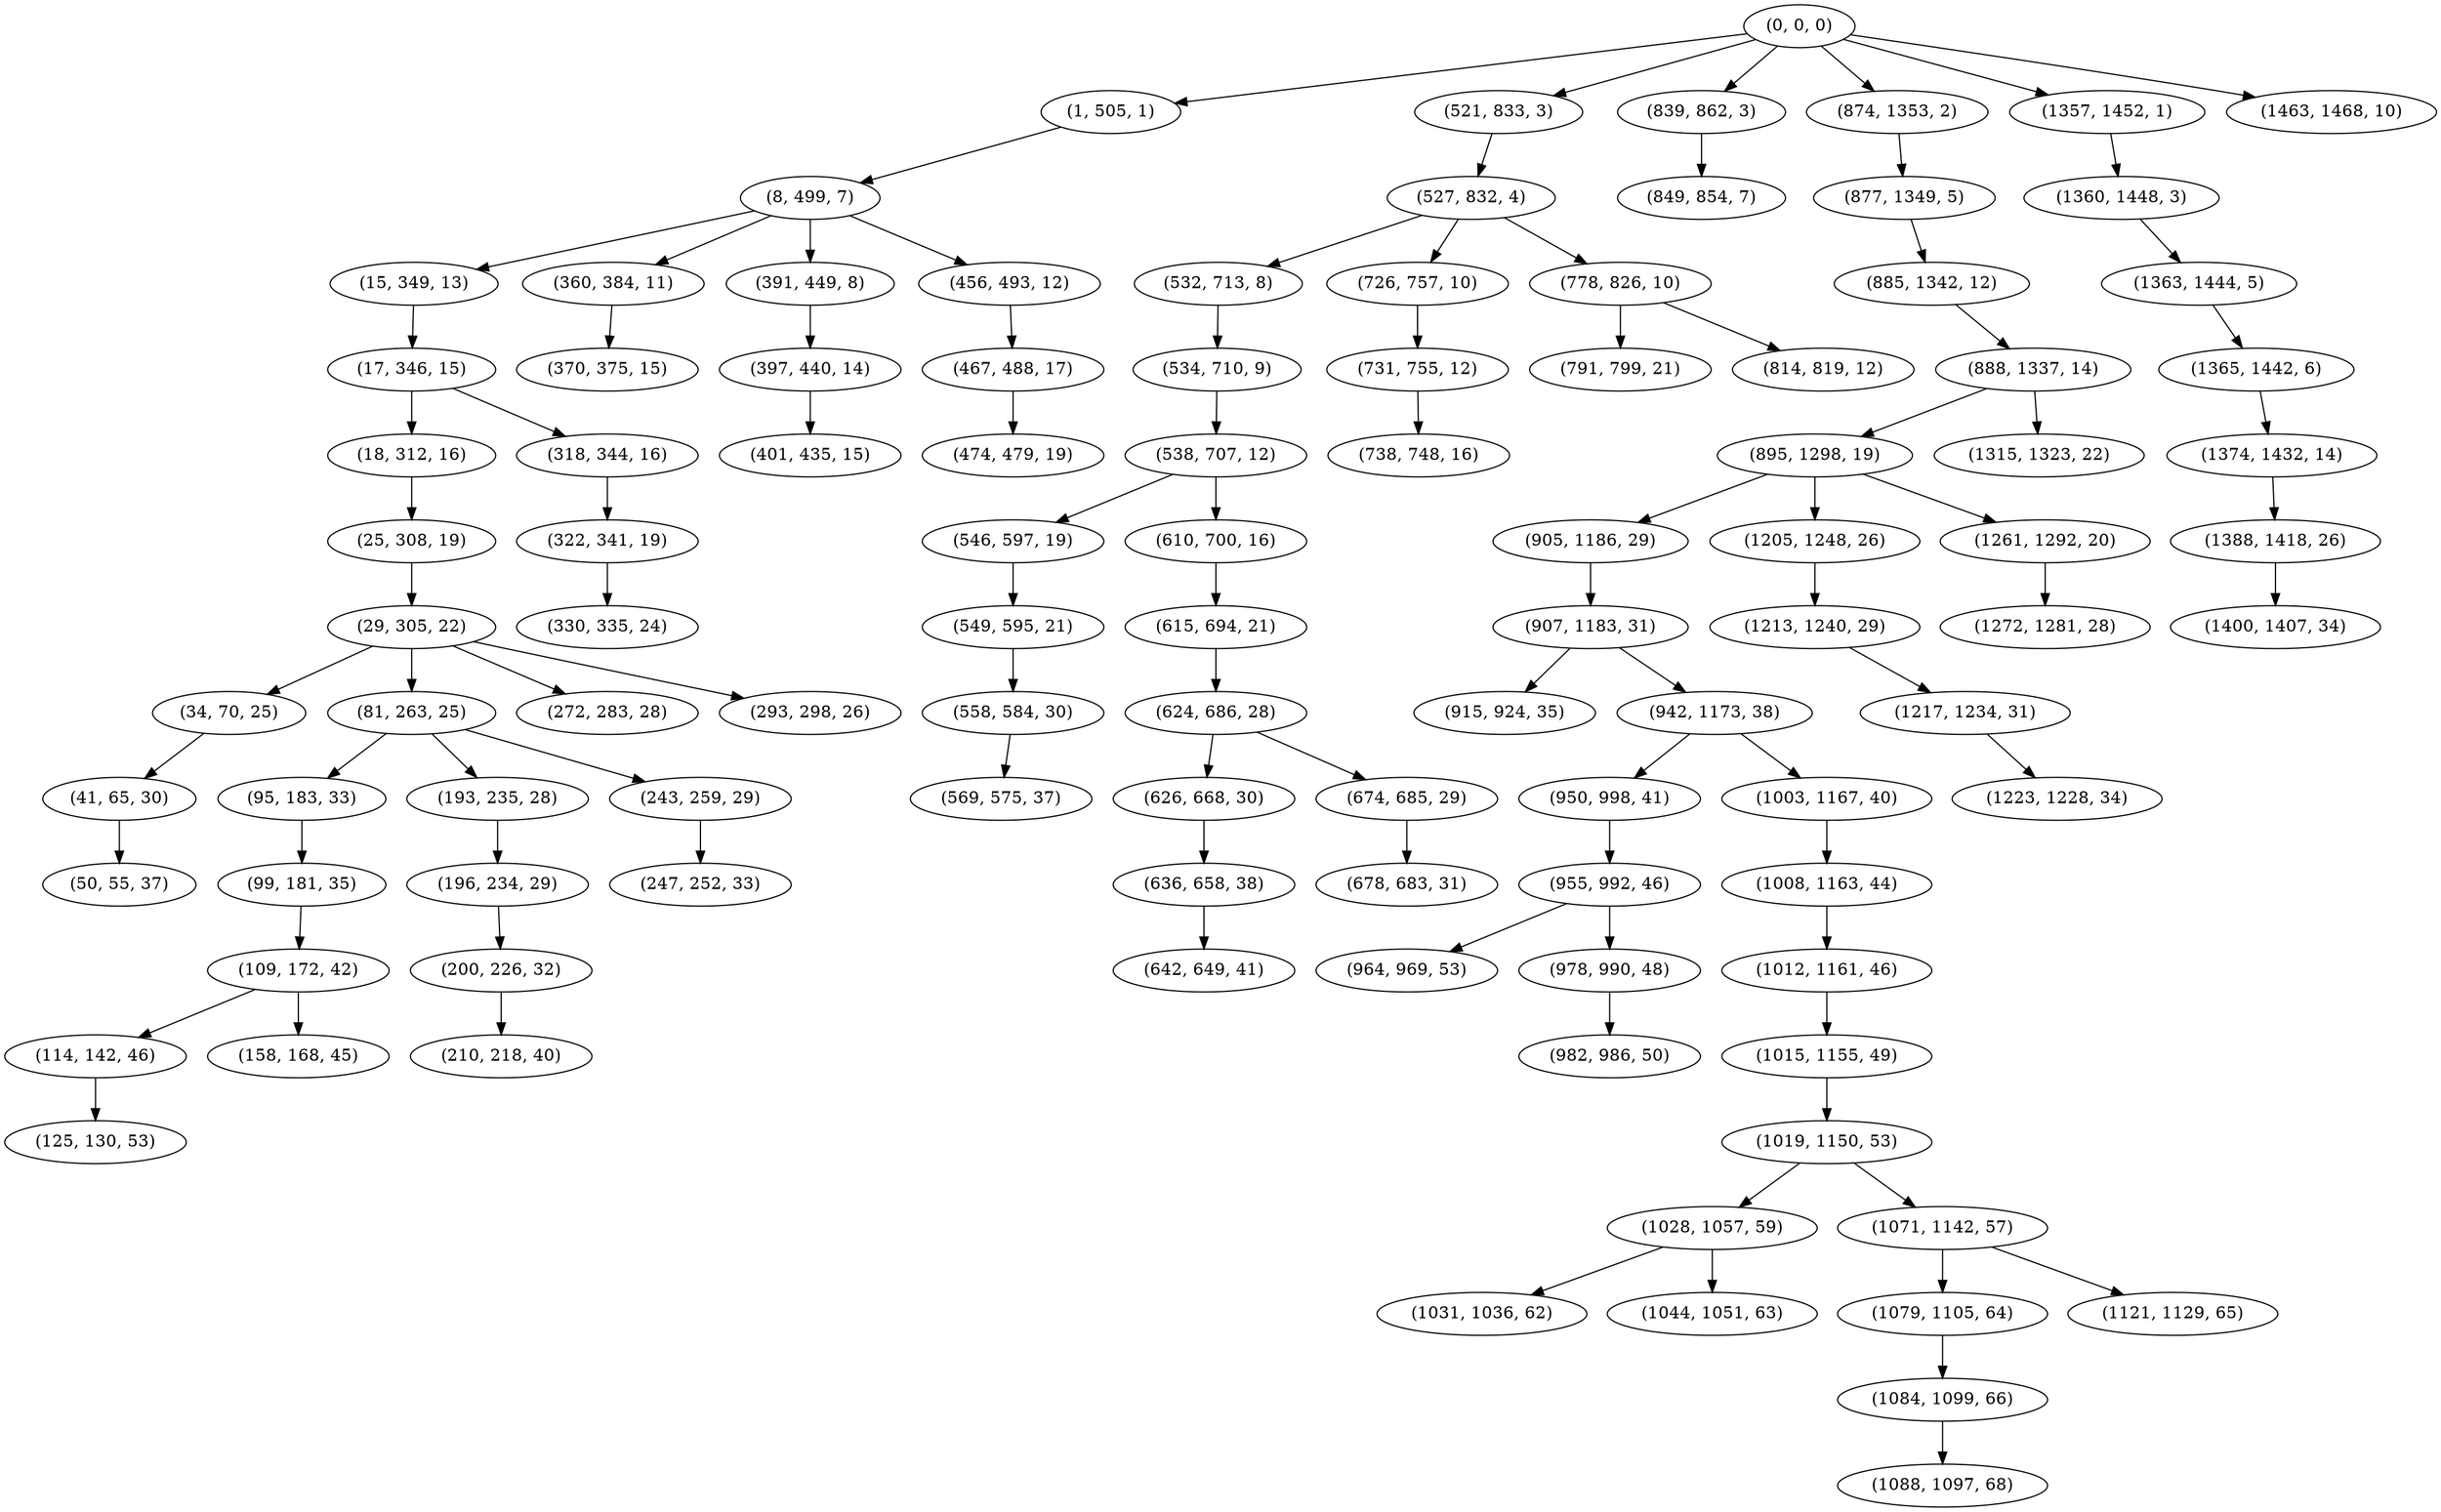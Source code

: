digraph tree {
    "(0, 0, 0)";
    "(1, 505, 1)";
    "(8, 499, 7)";
    "(15, 349, 13)";
    "(17, 346, 15)";
    "(18, 312, 16)";
    "(25, 308, 19)";
    "(29, 305, 22)";
    "(34, 70, 25)";
    "(41, 65, 30)";
    "(50, 55, 37)";
    "(81, 263, 25)";
    "(95, 183, 33)";
    "(99, 181, 35)";
    "(109, 172, 42)";
    "(114, 142, 46)";
    "(125, 130, 53)";
    "(158, 168, 45)";
    "(193, 235, 28)";
    "(196, 234, 29)";
    "(200, 226, 32)";
    "(210, 218, 40)";
    "(243, 259, 29)";
    "(247, 252, 33)";
    "(272, 283, 28)";
    "(293, 298, 26)";
    "(318, 344, 16)";
    "(322, 341, 19)";
    "(330, 335, 24)";
    "(360, 384, 11)";
    "(370, 375, 15)";
    "(391, 449, 8)";
    "(397, 440, 14)";
    "(401, 435, 15)";
    "(456, 493, 12)";
    "(467, 488, 17)";
    "(474, 479, 19)";
    "(521, 833, 3)";
    "(527, 832, 4)";
    "(532, 713, 8)";
    "(534, 710, 9)";
    "(538, 707, 12)";
    "(546, 597, 19)";
    "(549, 595, 21)";
    "(558, 584, 30)";
    "(569, 575, 37)";
    "(610, 700, 16)";
    "(615, 694, 21)";
    "(624, 686, 28)";
    "(626, 668, 30)";
    "(636, 658, 38)";
    "(642, 649, 41)";
    "(674, 685, 29)";
    "(678, 683, 31)";
    "(726, 757, 10)";
    "(731, 755, 12)";
    "(738, 748, 16)";
    "(778, 826, 10)";
    "(791, 799, 21)";
    "(814, 819, 12)";
    "(839, 862, 3)";
    "(849, 854, 7)";
    "(874, 1353, 2)";
    "(877, 1349, 5)";
    "(885, 1342, 12)";
    "(888, 1337, 14)";
    "(895, 1298, 19)";
    "(905, 1186, 29)";
    "(907, 1183, 31)";
    "(915, 924, 35)";
    "(942, 1173, 38)";
    "(950, 998, 41)";
    "(955, 992, 46)";
    "(964, 969, 53)";
    "(978, 990, 48)";
    "(982, 986, 50)";
    "(1003, 1167, 40)";
    "(1008, 1163, 44)";
    "(1012, 1161, 46)";
    "(1015, 1155, 49)";
    "(1019, 1150, 53)";
    "(1028, 1057, 59)";
    "(1031, 1036, 62)";
    "(1044, 1051, 63)";
    "(1071, 1142, 57)";
    "(1079, 1105, 64)";
    "(1084, 1099, 66)";
    "(1088, 1097, 68)";
    "(1121, 1129, 65)";
    "(1205, 1248, 26)";
    "(1213, 1240, 29)";
    "(1217, 1234, 31)";
    "(1223, 1228, 34)";
    "(1261, 1292, 20)";
    "(1272, 1281, 28)";
    "(1315, 1323, 22)";
    "(1357, 1452, 1)";
    "(1360, 1448, 3)";
    "(1363, 1444, 5)";
    "(1365, 1442, 6)";
    "(1374, 1432, 14)";
    "(1388, 1418, 26)";
    "(1400, 1407, 34)";
    "(1463, 1468, 10)";
    "(0, 0, 0)" -> "(1, 505, 1)";
    "(0, 0, 0)" -> "(521, 833, 3)";
    "(0, 0, 0)" -> "(839, 862, 3)";
    "(0, 0, 0)" -> "(874, 1353, 2)";
    "(0, 0, 0)" -> "(1357, 1452, 1)";
    "(0, 0, 0)" -> "(1463, 1468, 10)";
    "(1, 505, 1)" -> "(8, 499, 7)";
    "(8, 499, 7)" -> "(15, 349, 13)";
    "(8, 499, 7)" -> "(360, 384, 11)";
    "(8, 499, 7)" -> "(391, 449, 8)";
    "(8, 499, 7)" -> "(456, 493, 12)";
    "(15, 349, 13)" -> "(17, 346, 15)";
    "(17, 346, 15)" -> "(18, 312, 16)";
    "(17, 346, 15)" -> "(318, 344, 16)";
    "(18, 312, 16)" -> "(25, 308, 19)";
    "(25, 308, 19)" -> "(29, 305, 22)";
    "(29, 305, 22)" -> "(34, 70, 25)";
    "(29, 305, 22)" -> "(81, 263, 25)";
    "(29, 305, 22)" -> "(272, 283, 28)";
    "(29, 305, 22)" -> "(293, 298, 26)";
    "(34, 70, 25)" -> "(41, 65, 30)";
    "(41, 65, 30)" -> "(50, 55, 37)";
    "(81, 263, 25)" -> "(95, 183, 33)";
    "(81, 263, 25)" -> "(193, 235, 28)";
    "(81, 263, 25)" -> "(243, 259, 29)";
    "(95, 183, 33)" -> "(99, 181, 35)";
    "(99, 181, 35)" -> "(109, 172, 42)";
    "(109, 172, 42)" -> "(114, 142, 46)";
    "(109, 172, 42)" -> "(158, 168, 45)";
    "(114, 142, 46)" -> "(125, 130, 53)";
    "(193, 235, 28)" -> "(196, 234, 29)";
    "(196, 234, 29)" -> "(200, 226, 32)";
    "(200, 226, 32)" -> "(210, 218, 40)";
    "(243, 259, 29)" -> "(247, 252, 33)";
    "(318, 344, 16)" -> "(322, 341, 19)";
    "(322, 341, 19)" -> "(330, 335, 24)";
    "(360, 384, 11)" -> "(370, 375, 15)";
    "(391, 449, 8)" -> "(397, 440, 14)";
    "(397, 440, 14)" -> "(401, 435, 15)";
    "(456, 493, 12)" -> "(467, 488, 17)";
    "(467, 488, 17)" -> "(474, 479, 19)";
    "(521, 833, 3)" -> "(527, 832, 4)";
    "(527, 832, 4)" -> "(532, 713, 8)";
    "(527, 832, 4)" -> "(726, 757, 10)";
    "(527, 832, 4)" -> "(778, 826, 10)";
    "(532, 713, 8)" -> "(534, 710, 9)";
    "(534, 710, 9)" -> "(538, 707, 12)";
    "(538, 707, 12)" -> "(546, 597, 19)";
    "(538, 707, 12)" -> "(610, 700, 16)";
    "(546, 597, 19)" -> "(549, 595, 21)";
    "(549, 595, 21)" -> "(558, 584, 30)";
    "(558, 584, 30)" -> "(569, 575, 37)";
    "(610, 700, 16)" -> "(615, 694, 21)";
    "(615, 694, 21)" -> "(624, 686, 28)";
    "(624, 686, 28)" -> "(626, 668, 30)";
    "(624, 686, 28)" -> "(674, 685, 29)";
    "(626, 668, 30)" -> "(636, 658, 38)";
    "(636, 658, 38)" -> "(642, 649, 41)";
    "(674, 685, 29)" -> "(678, 683, 31)";
    "(726, 757, 10)" -> "(731, 755, 12)";
    "(731, 755, 12)" -> "(738, 748, 16)";
    "(778, 826, 10)" -> "(791, 799, 21)";
    "(778, 826, 10)" -> "(814, 819, 12)";
    "(839, 862, 3)" -> "(849, 854, 7)";
    "(874, 1353, 2)" -> "(877, 1349, 5)";
    "(877, 1349, 5)" -> "(885, 1342, 12)";
    "(885, 1342, 12)" -> "(888, 1337, 14)";
    "(888, 1337, 14)" -> "(895, 1298, 19)";
    "(888, 1337, 14)" -> "(1315, 1323, 22)";
    "(895, 1298, 19)" -> "(905, 1186, 29)";
    "(895, 1298, 19)" -> "(1205, 1248, 26)";
    "(895, 1298, 19)" -> "(1261, 1292, 20)";
    "(905, 1186, 29)" -> "(907, 1183, 31)";
    "(907, 1183, 31)" -> "(915, 924, 35)";
    "(907, 1183, 31)" -> "(942, 1173, 38)";
    "(942, 1173, 38)" -> "(950, 998, 41)";
    "(942, 1173, 38)" -> "(1003, 1167, 40)";
    "(950, 998, 41)" -> "(955, 992, 46)";
    "(955, 992, 46)" -> "(964, 969, 53)";
    "(955, 992, 46)" -> "(978, 990, 48)";
    "(978, 990, 48)" -> "(982, 986, 50)";
    "(1003, 1167, 40)" -> "(1008, 1163, 44)";
    "(1008, 1163, 44)" -> "(1012, 1161, 46)";
    "(1012, 1161, 46)" -> "(1015, 1155, 49)";
    "(1015, 1155, 49)" -> "(1019, 1150, 53)";
    "(1019, 1150, 53)" -> "(1028, 1057, 59)";
    "(1019, 1150, 53)" -> "(1071, 1142, 57)";
    "(1028, 1057, 59)" -> "(1031, 1036, 62)";
    "(1028, 1057, 59)" -> "(1044, 1051, 63)";
    "(1071, 1142, 57)" -> "(1079, 1105, 64)";
    "(1071, 1142, 57)" -> "(1121, 1129, 65)";
    "(1079, 1105, 64)" -> "(1084, 1099, 66)";
    "(1084, 1099, 66)" -> "(1088, 1097, 68)";
    "(1205, 1248, 26)" -> "(1213, 1240, 29)";
    "(1213, 1240, 29)" -> "(1217, 1234, 31)";
    "(1217, 1234, 31)" -> "(1223, 1228, 34)";
    "(1261, 1292, 20)" -> "(1272, 1281, 28)";
    "(1357, 1452, 1)" -> "(1360, 1448, 3)";
    "(1360, 1448, 3)" -> "(1363, 1444, 5)";
    "(1363, 1444, 5)" -> "(1365, 1442, 6)";
    "(1365, 1442, 6)" -> "(1374, 1432, 14)";
    "(1374, 1432, 14)" -> "(1388, 1418, 26)";
    "(1388, 1418, 26)" -> "(1400, 1407, 34)";
}

